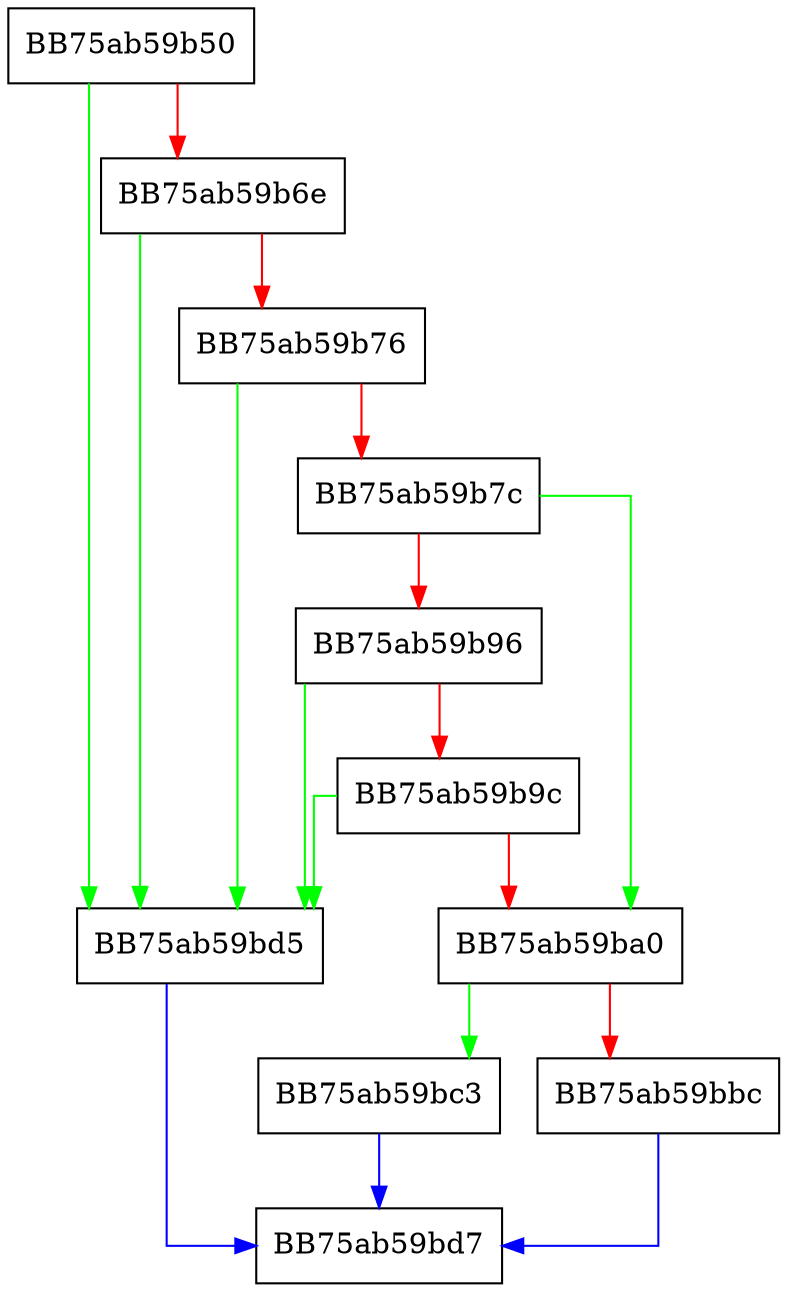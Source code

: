 digraph termIsEquivalence {
  node [shape="box"];
  graph [splines=ortho];
  BB75ab59b50 -> BB75ab59bd5 [color="green"];
  BB75ab59b50 -> BB75ab59b6e [color="red"];
  BB75ab59b6e -> BB75ab59bd5 [color="green"];
  BB75ab59b6e -> BB75ab59b76 [color="red"];
  BB75ab59b76 -> BB75ab59bd5 [color="green"];
  BB75ab59b76 -> BB75ab59b7c [color="red"];
  BB75ab59b7c -> BB75ab59ba0 [color="green"];
  BB75ab59b7c -> BB75ab59b96 [color="red"];
  BB75ab59b96 -> BB75ab59bd5 [color="green"];
  BB75ab59b96 -> BB75ab59b9c [color="red"];
  BB75ab59b9c -> BB75ab59bd5 [color="green"];
  BB75ab59b9c -> BB75ab59ba0 [color="red"];
  BB75ab59ba0 -> BB75ab59bc3 [color="green"];
  BB75ab59ba0 -> BB75ab59bbc [color="red"];
  BB75ab59bbc -> BB75ab59bd7 [color="blue"];
  BB75ab59bc3 -> BB75ab59bd7 [color="blue"];
  BB75ab59bd5 -> BB75ab59bd7 [color="blue"];
}